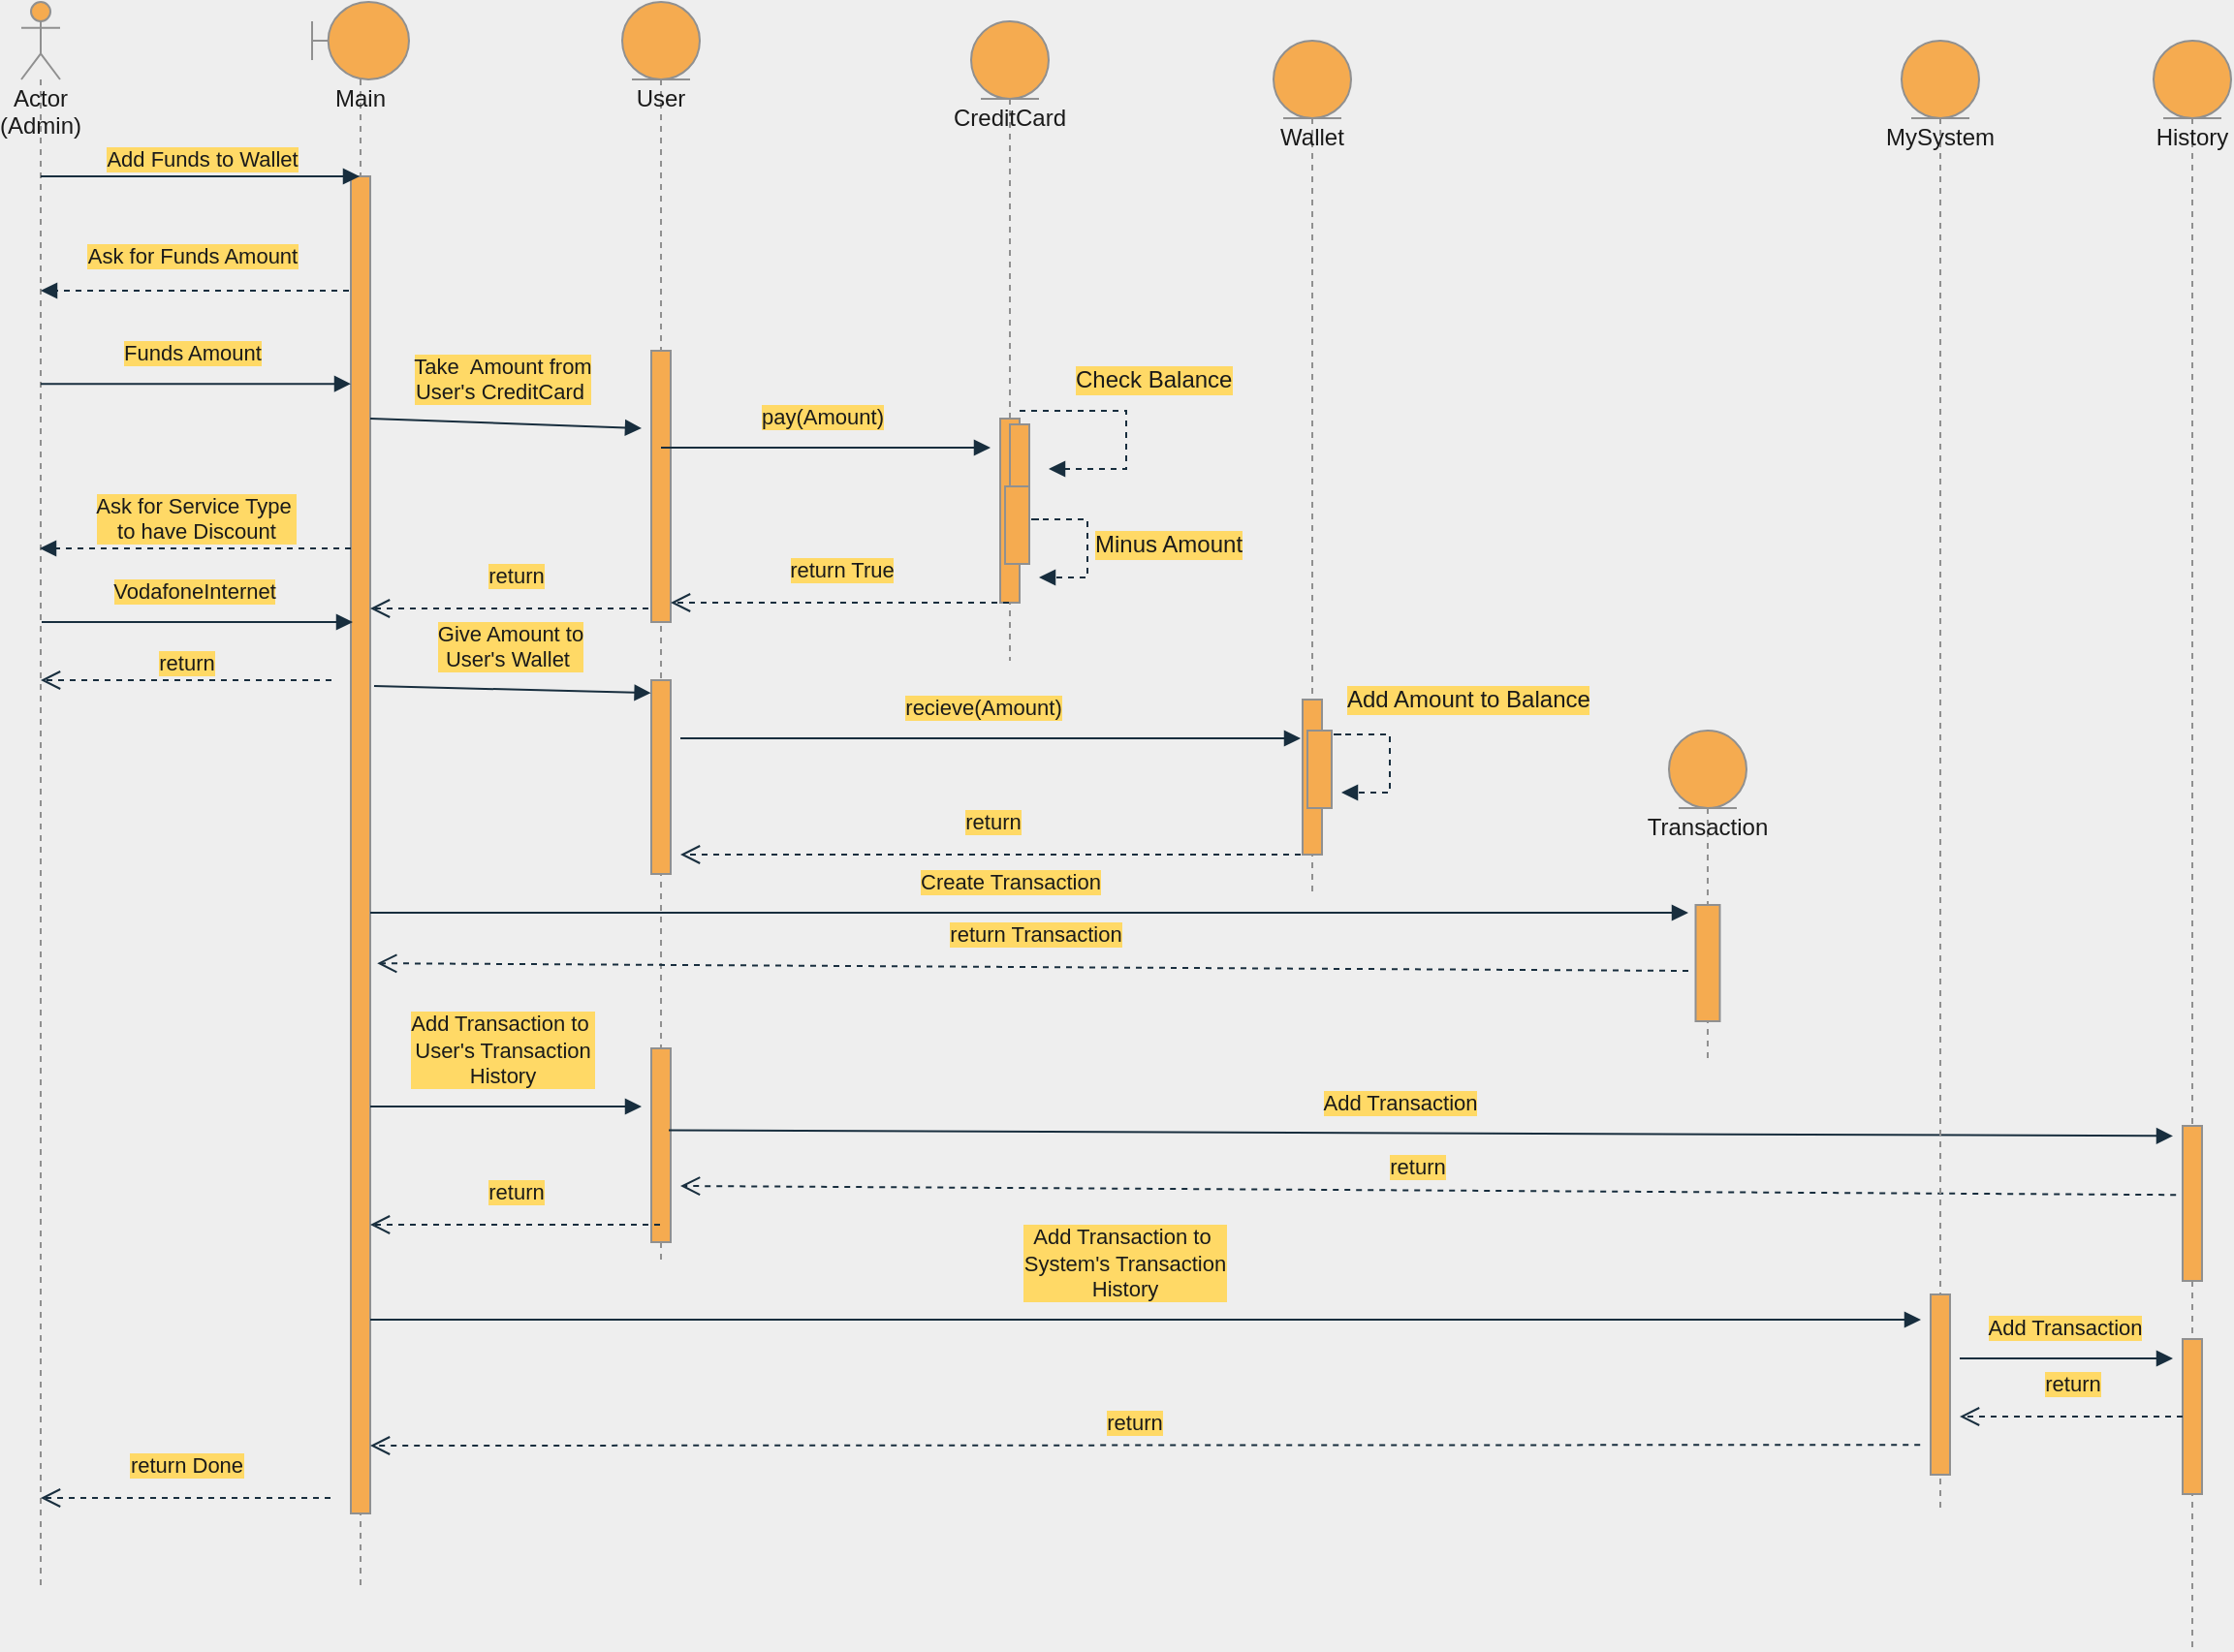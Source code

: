 <mxfile version="20.3.0" type="device"><diagram name="Page-1" id="13e1069c-82ec-6db2-03f1-153e76fe0fe0"><mxGraphModel dx="1730" dy="1068" grid="1" gridSize="10" guides="1" tooltips="1" connect="1" arrows="1" fold="1" page="1" pageScale="1" pageWidth="1100" pageHeight="850" background="#EEEEEE" math="0" shadow="0"><root><mxCell id="0"/><mxCell id="1" parent="0"/><mxCell id="0jMpJ-vofkHbIsb-wTHG-9" value="Actor&lt;br&gt;(Admin)" style="shape=umlLifeline;participant=umlActor;perimeter=lifelinePerimeter;whiteSpace=wrap;html=1;container=1;collapsible=0;recursiveResize=0;verticalAlign=top;spacingTop=36;outlineConnect=0;strokeColor=#909090;fontColor=#1A1A1A;fillColor=#F5AB50;size=40;" vertex="1" parent="1"><mxGeometry x="60" y="30" width="20" height="820" as="geometry"/></mxCell><mxCell id="0jMpJ-vofkHbIsb-wTHG-10" value="Main" style="shape=umlLifeline;participant=umlBoundary;perimeter=lifelinePerimeter;whiteSpace=wrap;html=1;container=1;collapsible=0;recursiveResize=0;verticalAlign=top;spacingTop=36;outlineConnect=0;strokeColor=#909090;fontColor=#1A1A1A;fillColor=#F5AB50;" vertex="1" parent="1"><mxGeometry x="210" y="30" width="50" height="820" as="geometry"/></mxCell><mxCell id="0jMpJ-vofkHbIsb-wTHG-12" value="" style="html=1;points=[];perimeter=orthogonalPerimeter;strokeColor=#909090;fontColor=#1A1A1A;fillColor=#F5AB50;" vertex="1" parent="0jMpJ-vofkHbIsb-wTHG-10"><mxGeometry x="20" y="90" width="10" height="690" as="geometry"/></mxCell><mxCell id="0jMpJ-vofkHbIsb-wTHG-11" value="Add Funds to Wallet" style="html=1;verticalAlign=bottom;endArrow=block;rounded=0;strokeColor=#182E3E;fontColor=#1A1A1A;labelBackgroundColor=#FFD966;" edge="1" parent="1" source="0jMpJ-vofkHbIsb-wTHG-9" target="0jMpJ-vofkHbIsb-wTHG-10"><mxGeometry width="80" relative="1" as="geometry"><mxPoint x="90" y="120" as="sourcePoint"/><mxPoint x="170" y="120" as="targetPoint"/><Array as="points"><mxPoint x="180" y="120"/></Array></mxGeometry></mxCell><mxCell id="0jMpJ-vofkHbIsb-wTHG-13" value="Ask for Funds Amount" style="html=1;verticalAlign=bottom;endArrow=block;rounded=0;strokeColor=#182E3E;fontColor=#1A1A1A;labelBackgroundColor=#FFD966;dashed=1;" edge="1" parent="1" target="0jMpJ-vofkHbIsb-wTHG-9"><mxGeometry x="0.023" y="-9" width="80" relative="1" as="geometry"><mxPoint x="229" y="179" as="sourcePoint"/><mxPoint x="99" y="179" as="targetPoint"/><mxPoint as="offset"/></mxGeometry></mxCell><mxCell id="0jMpJ-vofkHbIsb-wTHG-14" value="Funds Amount" style="html=1;verticalAlign=bottom;endArrow=block;rounded=0;labelBackgroundColor=#FFD966;strokeColor=#182E3E;fontColor=#1A1A1A;entryX=0;entryY=0.645;entryDx=0;entryDy=0;entryPerimeter=0;" edge="1" parent="1" source="0jMpJ-vofkHbIsb-wTHG-9"><mxGeometry x="-0.029" y="7" width="80" relative="1" as="geometry"><mxPoint x="74.5" y="227.1" as="sourcePoint"/><mxPoint x="230" y="227.1" as="targetPoint"/><mxPoint as="offset"/></mxGeometry></mxCell><mxCell id="0jMpJ-vofkHbIsb-wTHG-17" value="Ask for Service Type&amp;nbsp;&lt;br&gt;to have Discount" style="html=1;verticalAlign=bottom;endArrow=block;rounded=0;labelBackgroundColor=#FFD966;strokeColor=#182E3E;fontColor=#1A1A1A;dashed=1;" edge="1" parent="1"><mxGeometry width="80" relative="1" as="geometry"><mxPoint x="230" y="312" as="sourcePoint"/><mxPoint x="69.5" y="312" as="targetPoint"/></mxGeometry></mxCell><mxCell id="0jMpJ-vofkHbIsb-wTHG-18" value="return" style="html=1;verticalAlign=bottom;endArrow=open;dashed=1;endSize=8;rounded=0;labelBackgroundColor=#FFD966;strokeColor=#182E3E;fontColor=#1A1A1A;" edge="1" parent="1"><mxGeometry x="-0.003" y="-8" relative="1" as="geometry"><mxPoint x="389.5" y="343" as="sourcePoint"/><mxPoint x="240" y="343" as="targetPoint"/><mxPoint as="offset"/></mxGeometry></mxCell><mxCell id="0jMpJ-vofkHbIsb-wTHG-19" value="return" style="html=1;verticalAlign=bottom;endArrow=open;dashed=1;endSize=8;rounded=0;labelBackgroundColor=#FFD966;strokeColor=#182E3E;fontColor=#1A1A1A;" edge="1" parent="1" target="0jMpJ-vofkHbIsb-wTHG-9"><mxGeometry relative="1" as="geometry"><mxPoint x="220" y="380" as="sourcePoint"/><mxPoint x="80" y="380" as="targetPoint"/></mxGeometry></mxCell><mxCell id="0jMpJ-vofkHbIsb-wTHG-28" value="VodafoneInternet" style="html=1;verticalAlign=bottom;endArrow=block;rounded=0;labelBackgroundColor=#FFD966;strokeColor=#182E3E;fontColor=#1A1A1A;entryX=0;entryY=0.645;entryDx=0;entryDy=0;entryPerimeter=0;" edge="1" parent="1"><mxGeometry x="-0.029" y="7" width="80" relative="1" as="geometry"><mxPoint x="70.5" y="350" as="sourcePoint"/><mxPoint x="231" y="350" as="targetPoint"/><mxPoint as="offset"/></mxGeometry></mxCell><mxCell id="0jMpJ-vofkHbIsb-wTHG-31" value="Take&amp;nbsp; Amount from&lt;br&gt;User's CreditCard&amp;nbsp;" style="html=1;verticalAlign=bottom;endArrow=block;rounded=0;labelBackgroundColor=#FFD966;strokeColor=#182E3E;fontColor=#1A1A1A;" edge="1" parent="1"><mxGeometry x="-0.029" y="7" width="80" relative="1" as="geometry"><mxPoint x="240" y="245" as="sourcePoint"/><mxPoint x="380" y="250" as="targetPoint"/><mxPoint as="offset"/></mxGeometry></mxCell><mxCell id="0jMpJ-vofkHbIsb-wTHG-33" value="User" style="shape=umlLifeline;participant=umlEntity;perimeter=lifelinePerimeter;whiteSpace=wrap;html=1;container=1;collapsible=0;recursiveResize=0;verticalAlign=top;spacingTop=36;outlineConnect=0;strokeColor=#909090;fontColor=#1A1A1A;fillColor=#F5AB50;" vertex="1" parent="1"><mxGeometry x="370" y="30" width="40" height="650" as="geometry"/></mxCell><mxCell id="0jMpJ-vofkHbIsb-wTHG-47" value="" style="html=1;points=[];perimeter=orthogonalPerimeter;strokeColor=#909090;fontColor=#1A1A1A;fillColor=#F5AB50;" vertex="1" parent="0jMpJ-vofkHbIsb-wTHG-33"><mxGeometry x="15" y="180" width="10" height="140" as="geometry"/></mxCell><mxCell id="0jMpJ-vofkHbIsb-wTHG-61" value="" style="html=1;points=[];perimeter=orthogonalPerimeter;strokeColor=#909090;fontColor=#1A1A1A;fillColor=#F5AB50;" vertex="1" parent="0jMpJ-vofkHbIsb-wTHG-33"><mxGeometry x="15" y="350" width="10" height="100" as="geometry"/></mxCell><mxCell id="0jMpJ-vofkHbIsb-wTHG-56" value="" style="html=1;points=[];perimeter=orthogonalPerimeter;strokeColor=#909090;fontColor=#1A1A1A;fillColor=#F5AB50;" vertex="1" parent="0jMpJ-vofkHbIsb-wTHG-33"><mxGeometry x="15" y="540" width="10" height="100" as="geometry"/></mxCell><mxCell id="0jMpJ-vofkHbIsb-wTHG-34" value="CreditCard" style="shape=umlLifeline;participant=umlEntity;perimeter=lifelinePerimeter;whiteSpace=wrap;html=1;container=1;collapsible=0;recursiveResize=0;verticalAlign=top;spacingTop=36;outlineConnect=0;strokeColor=#909090;fontColor=#1A1A1A;fillColor=#F5AB50;" vertex="1" parent="1"><mxGeometry x="550" y="40" width="40" height="330" as="geometry"/></mxCell><mxCell id="0jMpJ-vofkHbIsb-wTHG-36" value="" style="html=1;points=[];perimeter=orthogonalPerimeter;strokeColor=#909090;fontColor=#1A1A1A;fillColor=#F5AB50;" vertex="1" parent="0jMpJ-vofkHbIsb-wTHG-34"><mxGeometry x="15" y="205" width="10" height="95" as="geometry"/></mxCell><mxCell id="0jMpJ-vofkHbIsb-wTHG-37" value="&lt;span style=&quot;font-size: 12px; text-align: center;&quot;&gt;Check Balance&lt;/span&gt;" style="edgeStyle=orthogonalEdgeStyle;html=1;align=left;spacingLeft=2;endArrow=block;rounded=0;dashed=1;labelBackgroundColor=#FFD966;strokeColor=#182E3E;fontColor=#1A1A1A;startArrow=none;" edge="1" parent="0jMpJ-vofkHbIsb-wTHG-34"><mxGeometry x="-0.6" y="16" relative="1" as="geometry"><mxPoint x="25" y="201" as="sourcePoint"/><Array as="points"><mxPoint x="80" y="201"/><mxPoint x="80" y="231"/></Array><mxPoint x="40" y="231" as="targetPoint"/><mxPoint as="offset"/></mxGeometry></mxCell><mxCell id="0jMpJ-vofkHbIsb-wTHG-40" value="" style="html=1;points=[];perimeter=orthogonalPerimeter;strokeColor=#909090;fontColor=#1A1A1A;fillColor=#F5AB50;" vertex="1" parent="0jMpJ-vofkHbIsb-wTHG-34"><mxGeometry x="20" y="208" width="10" height="40" as="geometry"/></mxCell><mxCell id="0jMpJ-vofkHbIsb-wTHG-45" value="" style="html=1;points=[];perimeter=orthogonalPerimeter;strokeColor=#909090;fontColor=#1A1A1A;fillColor=#F5AB50;" vertex="1" parent="0jMpJ-vofkHbIsb-wTHG-34"><mxGeometry x="17.5" y="240" width="12.5" height="40" as="geometry"/></mxCell><mxCell id="0jMpJ-vofkHbIsb-wTHG-35" value="pay(Amount)" style="html=1;verticalAlign=bottom;endArrow=block;rounded=0;labelBackgroundColor=#FFD966;strokeColor=#182E3E;fontColor=#1A1A1A;" edge="1" parent="1" source="0jMpJ-vofkHbIsb-wTHG-33"><mxGeometry x="-0.029" y="7" width="80" relative="1" as="geometry"><mxPoint x="410" y="260" as="sourcePoint"/><mxPoint x="560" y="260" as="targetPoint"/><mxPoint as="offset"/></mxGeometry></mxCell><mxCell id="0jMpJ-vofkHbIsb-wTHG-44" value="&lt;div style=&quot;text-align: center;&quot;&gt;&lt;span style=&quot;font-size: 12px;&quot;&gt;Minus Amount&lt;/span&gt;&lt;/div&gt;" style="edgeStyle=orthogonalEdgeStyle;html=1;align=left;spacingLeft=2;endArrow=block;rounded=0;entryX=1;entryY=0;dashed=1;labelBackgroundColor=#FFD966;strokeColor=#182E3E;fontColor=#1A1A1A;startArrow=none;" edge="1" parent="1"><mxGeometry x="0.067" relative="1" as="geometry"><mxPoint x="585" y="297" as="sourcePoint"/><Array as="points"><mxPoint x="580" y="297"/><mxPoint x="610" y="297"/><mxPoint x="610" y="327"/></Array><mxPoint x="585" y="327" as="targetPoint"/><mxPoint as="offset"/></mxGeometry></mxCell><mxCell id="0jMpJ-vofkHbIsb-wTHG-46" value="return True" style="html=1;verticalAlign=bottom;endArrow=open;dashed=1;endSize=8;rounded=0;labelBackgroundColor=#FFD966;strokeColor=#182E3E;fontColor=#1A1A1A;" edge="1" parent="1" source="0jMpJ-vofkHbIsb-wTHG-34"><mxGeometry x="-0.003" y="-8" relative="1" as="geometry"><mxPoint x="544.5" y="340" as="sourcePoint"/><mxPoint x="395" y="340" as="targetPoint"/><mxPoint as="offset"/></mxGeometry></mxCell><mxCell id="0jMpJ-vofkHbIsb-wTHG-48" value="Give Amount to&lt;br&gt;User's Wallet&amp;nbsp;" style="html=1;verticalAlign=bottom;endArrow=block;rounded=0;labelBackgroundColor=#FFD966;strokeColor=#182E3E;fontColor=#1A1A1A;entryX=-0.22;entryY=0.041;entryDx=0;entryDy=0;entryPerimeter=0;" edge="1" parent="1"><mxGeometry x="-0.029" y="7" width="80" relative="1" as="geometry"><mxPoint x="242" y="383" as="sourcePoint"/><mxPoint x="384.8" y="386.61" as="targetPoint"/><mxPoint as="offset"/></mxGeometry></mxCell><mxCell id="0jMpJ-vofkHbIsb-wTHG-49" value="Wallet" style="shape=umlLifeline;participant=umlEntity;perimeter=lifelinePerimeter;whiteSpace=wrap;html=1;container=1;collapsible=0;recursiveResize=0;verticalAlign=top;spacingTop=36;outlineConnect=0;strokeColor=#909090;fontColor=#1A1A1A;fillColor=#F5AB50;" vertex="1" parent="1"><mxGeometry x="706" y="50" width="40" height="440" as="geometry"/></mxCell><mxCell id="0jMpJ-vofkHbIsb-wTHG-50" value="" style="html=1;points=[];perimeter=orthogonalPerimeter;strokeColor=#909090;fontColor=#1A1A1A;fillColor=#F5AB50;" vertex="1" parent="0jMpJ-vofkHbIsb-wTHG-49"><mxGeometry x="15" y="340" width="10" height="80" as="geometry"/></mxCell><mxCell id="0jMpJ-vofkHbIsb-wTHG-51" value="recieve(Amount)" style="html=1;verticalAlign=bottom;endArrow=block;rounded=0;labelBackgroundColor=#FFD966;strokeColor=#182E3E;fontColor=#1A1A1A;" edge="1" parent="1"><mxGeometry x="-0.029" y="7" width="80" relative="1" as="geometry"><mxPoint x="400" y="410" as="sourcePoint"/><mxPoint x="720" y="410" as="targetPoint"/><mxPoint as="offset"/></mxGeometry></mxCell><mxCell id="0jMpJ-vofkHbIsb-wTHG-52" value="" style="html=1;points=[];perimeter=orthogonalPerimeter;strokeColor=#909090;fontColor=#1A1A1A;fillColor=#F5AB50;" vertex="1" parent="1"><mxGeometry x="723.5" y="406" width="12.5" height="40" as="geometry"/></mxCell><mxCell id="0jMpJ-vofkHbIsb-wTHG-53" value="&lt;div style=&quot;text-align: center;&quot;&gt;&lt;span style=&quot;font-size: 12px;&quot;&gt;Add Amount to Balance&lt;/span&gt;&lt;/div&gt;" style="edgeStyle=orthogonalEdgeStyle;html=1;align=left;spacingLeft=2;endArrow=block;rounded=0;entryX=1;entryY=0;dashed=1;labelBackgroundColor=#FFD966;strokeColor=#182E3E;fontColor=#1A1A1A;startArrow=none;" edge="1" parent="1"><mxGeometry x="-0.8" y="18" relative="1" as="geometry"><mxPoint x="741" y="408" as="sourcePoint"/><Array as="points"><mxPoint x="736" y="408"/><mxPoint x="766" y="408"/><mxPoint x="766" y="438"/></Array><mxPoint x="741" y="438" as="targetPoint"/><mxPoint as="offset"/></mxGeometry></mxCell><mxCell id="0jMpJ-vofkHbIsb-wTHG-54" value="return" style="html=1;verticalAlign=bottom;endArrow=open;dashed=1;endSize=8;rounded=0;labelBackgroundColor=#FFD966;strokeColor=#182E3E;fontColor=#1A1A1A;" edge="1" parent="1"><mxGeometry x="-0.003" y="-8" relative="1" as="geometry"><mxPoint x="720" y="470" as="sourcePoint"/><mxPoint x="400" y="470" as="targetPoint"/><mxPoint as="offset"/></mxGeometry></mxCell><mxCell id="0jMpJ-vofkHbIsb-wTHG-55" value="Transaction" style="shape=umlLifeline;participant=umlEntity;perimeter=lifelinePerimeter;whiteSpace=wrap;html=1;container=1;collapsible=0;recursiveResize=0;verticalAlign=top;spacingTop=36;outlineConnect=0;strokeColor=#909090;fontColor=#1A1A1A;fillColor=#F5AB50;" vertex="1" parent="1"><mxGeometry x="910" y="406" width="40" height="172" as="geometry"/></mxCell><mxCell id="0jMpJ-vofkHbIsb-wTHG-57" value="" style="html=1;points=[];perimeter=orthogonalPerimeter;strokeColor=#909090;fontColor=#1A1A1A;fillColor=#F5AB50;" vertex="1" parent="0jMpJ-vofkHbIsb-wTHG-55"><mxGeometry x="13.75" y="90" width="12.5" height="60" as="geometry"/></mxCell><mxCell id="0jMpJ-vofkHbIsb-wTHG-59" value="Create Transaction" style="html=1;verticalAlign=bottom;endArrow=block;rounded=0;labelBackgroundColor=#FFD966;strokeColor=#182E3E;fontColor=#1A1A1A;" edge="1" parent="1"><mxGeometry x="-0.029" y="7" width="80" relative="1" as="geometry"><mxPoint x="240" y="500" as="sourcePoint"/><mxPoint x="920" y="500" as="targetPoint"/><mxPoint as="offset"/></mxGeometry></mxCell><mxCell id="0jMpJ-vofkHbIsb-wTHG-60" value="return Transaction" style="html=1;verticalAlign=bottom;endArrow=open;dashed=1;endSize=8;rounded=0;labelBackgroundColor=#FFD966;strokeColor=#182E3E;fontColor=#1A1A1A;entryX=1.36;entryY=0.892;entryDx=0;entryDy=0;entryPerimeter=0;" edge="1" parent="1"><mxGeometry x="-0.003" y="-8" relative="1" as="geometry"><mxPoint x="920" y="530" as="sourcePoint"/><mxPoint x="243.6" y="526.08" as="targetPoint"/><mxPoint as="offset"/></mxGeometry></mxCell><mxCell id="0jMpJ-vofkHbIsb-wTHG-62" value="Add Transaction to&amp;nbsp;&lt;br&gt;User's Transaction&lt;br&gt;History" style="html=1;verticalAlign=bottom;endArrow=block;rounded=0;labelBackgroundColor=#FFD966;strokeColor=#182E3E;fontColor=#1A1A1A;" edge="1" parent="1"><mxGeometry x="-0.029" y="7" width="80" relative="1" as="geometry"><mxPoint x="240" y="600" as="sourcePoint"/><mxPoint x="380" y="600" as="targetPoint"/><mxPoint as="offset"/></mxGeometry></mxCell><mxCell id="0jMpJ-vofkHbIsb-wTHG-63" value="History" style="shape=umlLifeline;participant=umlEntity;perimeter=lifelinePerimeter;whiteSpace=wrap;html=1;container=1;collapsible=0;recursiveResize=0;verticalAlign=top;spacingTop=36;outlineConnect=0;strokeColor=#909090;fontColor=#1A1A1A;fillColor=#F5AB50;" vertex="1" parent="1"><mxGeometry x="1160" y="50" width="40" height="830" as="geometry"/></mxCell><mxCell id="0jMpJ-vofkHbIsb-wTHG-64" value="" style="html=1;points=[];perimeter=orthogonalPerimeter;strokeColor=#909090;fontColor=#1A1A1A;fillColor=#F5AB50;" vertex="1" parent="0jMpJ-vofkHbIsb-wTHG-63"><mxGeometry x="15" y="560" width="10" height="80" as="geometry"/></mxCell><mxCell id="0jMpJ-vofkHbIsb-wTHG-70" value="" style="html=1;points=[];perimeter=orthogonalPerimeter;strokeColor=#909090;fontColor=#1A1A1A;fillColor=#F5AB50;" vertex="1" parent="0jMpJ-vofkHbIsb-wTHG-63"><mxGeometry x="15" y="670" width="10" height="80" as="geometry"/></mxCell><mxCell id="0jMpJ-vofkHbIsb-wTHG-65" value="Add Transaction" style="html=1;verticalAlign=bottom;endArrow=block;rounded=0;labelBackgroundColor=#FFD966;strokeColor=#182E3E;fontColor=#1A1A1A;exitX=0.9;exitY=0.525;exitDx=0;exitDy=0;exitPerimeter=0;entryX=-0.5;entryY=0.065;entryDx=0;entryDy=0;entryPerimeter=0;" edge="1" parent="1" target="0jMpJ-vofkHbIsb-wTHG-64"><mxGeometry x="-0.029" y="7" width="80" relative="1" as="geometry"><mxPoint x="394" y="612.25" as="sourcePoint"/><mxPoint x="1005" y="612.25" as="targetPoint"/><mxPoint as="offset"/></mxGeometry></mxCell><mxCell id="0jMpJ-vofkHbIsb-wTHG-66" value="return" style="html=1;verticalAlign=bottom;endArrow=open;dashed=1;endSize=8;rounded=0;labelBackgroundColor=#FFD966;strokeColor=#182E3E;fontColor=#1A1A1A;exitX=-0.34;exitY=0.445;exitDx=0;exitDy=0;exitPerimeter=0;" edge="1" parent="1" source="0jMpJ-vofkHbIsb-wTHG-64"><mxGeometry x="0.015" y="-3" relative="1" as="geometry"><mxPoint x="1179.5" y="641" as="sourcePoint"/><mxPoint x="400" y="641" as="targetPoint"/><mxPoint as="offset"/></mxGeometry></mxCell><mxCell id="0jMpJ-vofkHbIsb-wTHG-67" value="MySystem" style="shape=umlLifeline;participant=umlEntity;perimeter=lifelinePerimeter;whiteSpace=wrap;html=1;container=1;collapsible=0;recursiveResize=0;verticalAlign=top;spacingTop=36;outlineConnect=0;strokeColor=#909090;fontColor=#1A1A1A;fillColor=#F5AB50;" vertex="1" parent="1"><mxGeometry x="1030" y="50" width="40" height="760" as="geometry"/></mxCell><mxCell id="0jMpJ-vofkHbIsb-wTHG-68" value="" style="html=1;points=[];perimeter=orthogonalPerimeter;strokeColor=#909090;fontColor=#1A1A1A;fillColor=#F5AB50;" vertex="1" parent="0jMpJ-vofkHbIsb-wTHG-67"><mxGeometry x="15" y="647" width="10" height="93" as="geometry"/></mxCell><mxCell id="0jMpJ-vofkHbIsb-wTHG-69" value="Add Transaction to&amp;nbsp;&lt;br&gt;System's Transaction&lt;br&gt;History" style="html=1;verticalAlign=bottom;endArrow=block;rounded=0;labelBackgroundColor=#FFD966;strokeColor=#182E3E;fontColor=#1A1A1A;" edge="1" parent="1"><mxGeometry x="-0.029" y="7" width="80" relative="1" as="geometry"><mxPoint x="240" y="710" as="sourcePoint"/><mxPoint x="1040" y="710" as="targetPoint"/><mxPoint as="offset"/></mxGeometry></mxCell><mxCell id="0jMpJ-vofkHbIsb-wTHG-71" value="Add Transaction" style="html=1;verticalAlign=bottom;endArrow=block;rounded=0;labelBackgroundColor=#FFD966;strokeColor=#182E3E;fontColor=#1A1A1A;" edge="1" parent="1"><mxGeometry x="-0.029" y="7" width="80" relative="1" as="geometry"><mxPoint x="1060" y="730" as="sourcePoint"/><mxPoint x="1170" y="730" as="targetPoint"/><mxPoint as="offset"/></mxGeometry></mxCell><mxCell id="0jMpJ-vofkHbIsb-wTHG-72" value="return" style="html=1;verticalAlign=bottom;endArrow=open;dashed=1;endSize=8;rounded=0;labelBackgroundColor=#FFD966;strokeColor=#182E3E;fontColor=#1A1A1A;" edge="1" parent="1" source="0jMpJ-vofkHbIsb-wTHG-70"><mxGeometry x="-0.003" y="-8" relative="1" as="geometry"><mxPoint x="1149.5" y="850" as="sourcePoint"/><mxPoint x="1060" y="760" as="targetPoint"/><mxPoint as="offset"/></mxGeometry></mxCell><mxCell id="0jMpJ-vofkHbIsb-wTHG-73" value="return" style="html=1;verticalAlign=bottom;endArrow=open;dashed=1;endSize=8;rounded=0;labelBackgroundColor=#FFD966;strokeColor=#182E3E;fontColor=#1A1A1A;" edge="1" parent="1"><mxGeometry x="-0.003" y="-8" relative="1" as="geometry"><mxPoint x="389.5" y="661" as="sourcePoint"/><mxPoint x="240" y="661" as="targetPoint"/><mxPoint as="offset"/></mxGeometry></mxCell><mxCell id="0jMpJ-vofkHbIsb-wTHG-74" value="return" style="html=1;verticalAlign=bottom;endArrow=open;dashed=1;endSize=8;rounded=0;labelBackgroundColor=#FFD966;strokeColor=#182E3E;fontColor=#1A1A1A;exitX=-0.34;exitY=0.445;exitDx=0;exitDy=0;exitPerimeter=0;" edge="1" parent="1"><mxGeometry x="0.015" y="-3" relative="1" as="geometry"><mxPoint x="1039.6" y="774.6" as="sourcePoint"/><mxPoint x="240" y="775" as="targetPoint"/><mxPoint as="offset"/></mxGeometry></mxCell><mxCell id="0jMpJ-vofkHbIsb-wTHG-75" value="return Done" style="html=1;verticalAlign=bottom;endArrow=open;dashed=1;endSize=8;rounded=0;labelBackgroundColor=#FFD966;strokeColor=#182E3E;fontColor=#1A1A1A;" edge="1" parent="1"><mxGeometry x="-0.003" y="-8" relative="1" as="geometry"><mxPoint x="219.5" y="802" as="sourcePoint"/><mxPoint x="70" y="802" as="targetPoint"/><mxPoint as="offset"/></mxGeometry></mxCell></root></mxGraphModel></diagram></mxfile>